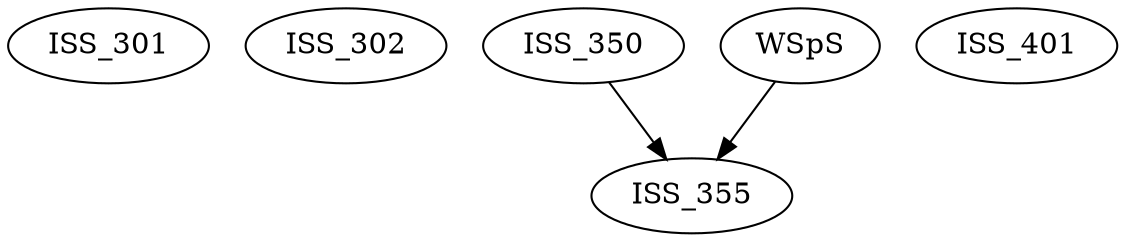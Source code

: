 digraph G {
    ISS_301;
    ISS_302;
    ISS_350;
    edge [color=black];
    ISS_350 -> ISS_355;
    WSpS -> ISS_355;
    ISS_401;
}
